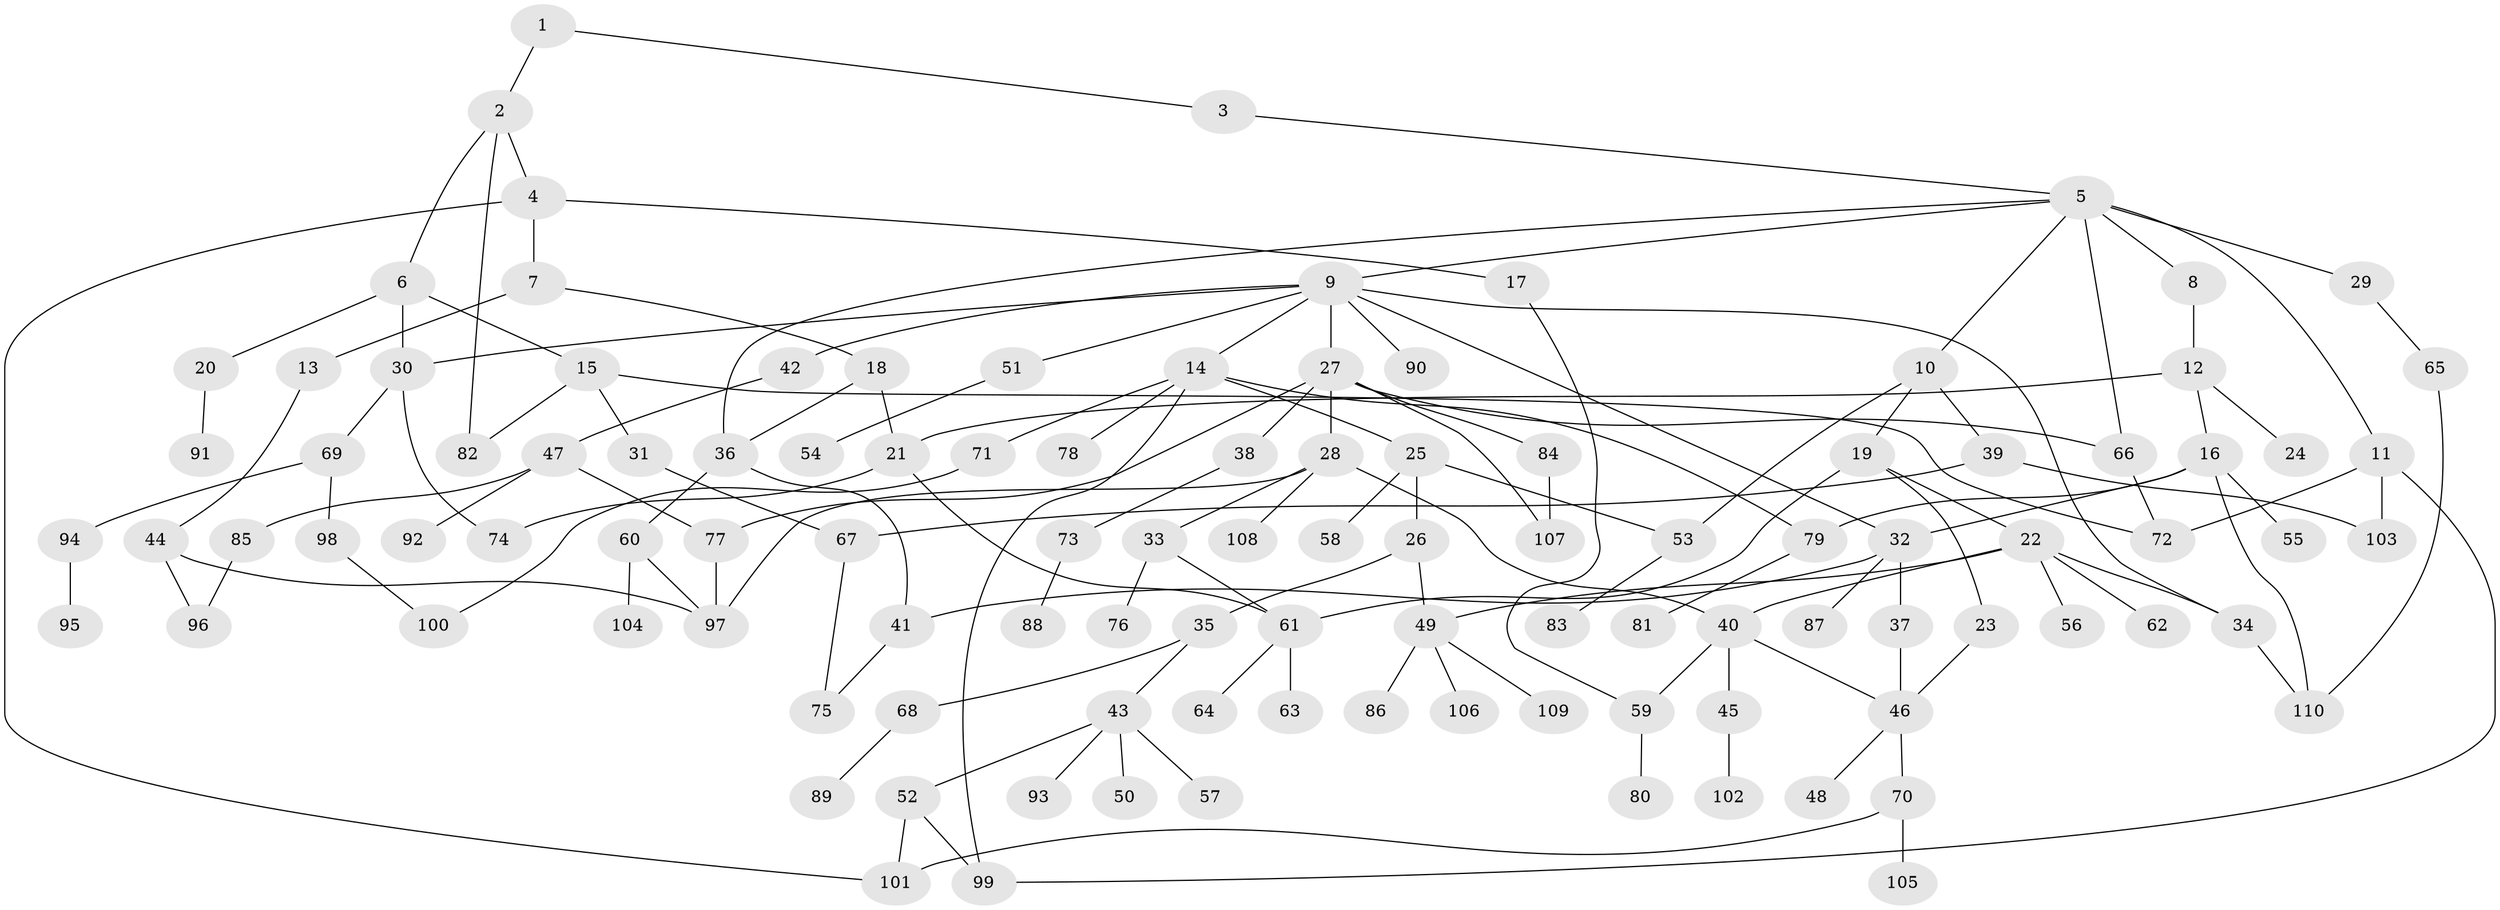 // Generated by graph-tools (version 1.1) at 2025/10/02/27/25 16:10:51]
// undirected, 110 vertices, 145 edges
graph export_dot {
graph [start="1"]
  node [color=gray90,style=filled];
  1;
  2;
  3;
  4;
  5;
  6;
  7;
  8;
  9;
  10;
  11;
  12;
  13;
  14;
  15;
  16;
  17;
  18;
  19;
  20;
  21;
  22;
  23;
  24;
  25;
  26;
  27;
  28;
  29;
  30;
  31;
  32;
  33;
  34;
  35;
  36;
  37;
  38;
  39;
  40;
  41;
  42;
  43;
  44;
  45;
  46;
  47;
  48;
  49;
  50;
  51;
  52;
  53;
  54;
  55;
  56;
  57;
  58;
  59;
  60;
  61;
  62;
  63;
  64;
  65;
  66;
  67;
  68;
  69;
  70;
  71;
  72;
  73;
  74;
  75;
  76;
  77;
  78;
  79;
  80;
  81;
  82;
  83;
  84;
  85;
  86;
  87;
  88;
  89;
  90;
  91;
  92;
  93;
  94;
  95;
  96;
  97;
  98;
  99;
  100;
  101;
  102;
  103;
  104;
  105;
  106;
  107;
  108;
  109;
  110;
  1 -- 2;
  1 -- 3;
  2 -- 4;
  2 -- 6;
  2 -- 82;
  3 -- 5;
  4 -- 7;
  4 -- 17;
  4 -- 101;
  5 -- 8;
  5 -- 9;
  5 -- 10;
  5 -- 11;
  5 -- 29;
  5 -- 36;
  5 -- 66;
  6 -- 15;
  6 -- 20;
  6 -- 30;
  7 -- 13;
  7 -- 18;
  8 -- 12;
  9 -- 14;
  9 -- 27;
  9 -- 30;
  9 -- 34;
  9 -- 42;
  9 -- 51;
  9 -- 90;
  9 -- 32;
  10 -- 19;
  10 -- 39;
  10 -- 53;
  11 -- 103;
  11 -- 72;
  11 -- 99;
  12 -- 16;
  12 -- 21;
  12 -- 24;
  13 -- 44;
  14 -- 25;
  14 -- 71;
  14 -- 78;
  14 -- 79;
  14 -- 99;
  15 -- 31;
  15 -- 72;
  15 -- 82;
  16 -- 32;
  16 -- 55;
  16 -- 79;
  16 -- 110;
  17 -- 59;
  18 -- 21;
  18 -- 36;
  19 -- 22;
  19 -- 23;
  19 -- 61;
  20 -- 91;
  21 -- 61;
  21 -- 74;
  22 -- 49;
  22 -- 56;
  22 -- 62;
  22 -- 34;
  22 -- 40;
  23 -- 46;
  25 -- 26;
  25 -- 53;
  25 -- 58;
  26 -- 35;
  26 -- 49;
  27 -- 28;
  27 -- 38;
  27 -- 66;
  27 -- 77;
  27 -- 84;
  27 -- 107;
  28 -- 33;
  28 -- 40;
  28 -- 108;
  28 -- 97;
  29 -- 65;
  30 -- 69;
  30 -- 74;
  31 -- 67;
  32 -- 37;
  32 -- 41;
  32 -- 87;
  33 -- 76;
  33 -- 61;
  34 -- 110;
  35 -- 43;
  35 -- 68;
  36 -- 60;
  36 -- 41;
  37 -- 46;
  38 -- 73;
  39 -- 103;
  39 -- 67;
  40 -- 45;
  40 -- 59;
  40 -- 46;
  41 -- 75;
  42 -- 47;
  43 -- 50;
  43 -- 52;
  43 -- 57;
  43 -- 93;
  44 -- 97;
  44 -- 96;
  45 -- 102;
  46 -- 48;
  46 -- 70;
  47 -- 85;
  47 -- 92;
  47 -- 77;
  49 -- 86;
  49 -- 106;
  49 -- 109;
  51 -- 54;
  52 -- 99;
  52 -- 101;
  53 -- 83;
  59 -- 80;
  60 -- 104;
  60 -- 97;
  61 -- 63;
  61 -- 64;
  65 -- 110;
  66 -- 72;
  67 -- 75;
  68 -- 89;
  69 -- 94;
  69 -- 98;
  70 -- 101;
  70 -- 105;
  71 -- 100;
  73 -- 88;
  77 -- 97;
  79 -- 81;
  84 -- 107;
  85 -- 96;
  94 -- 95;
  98 -- 100;
}
